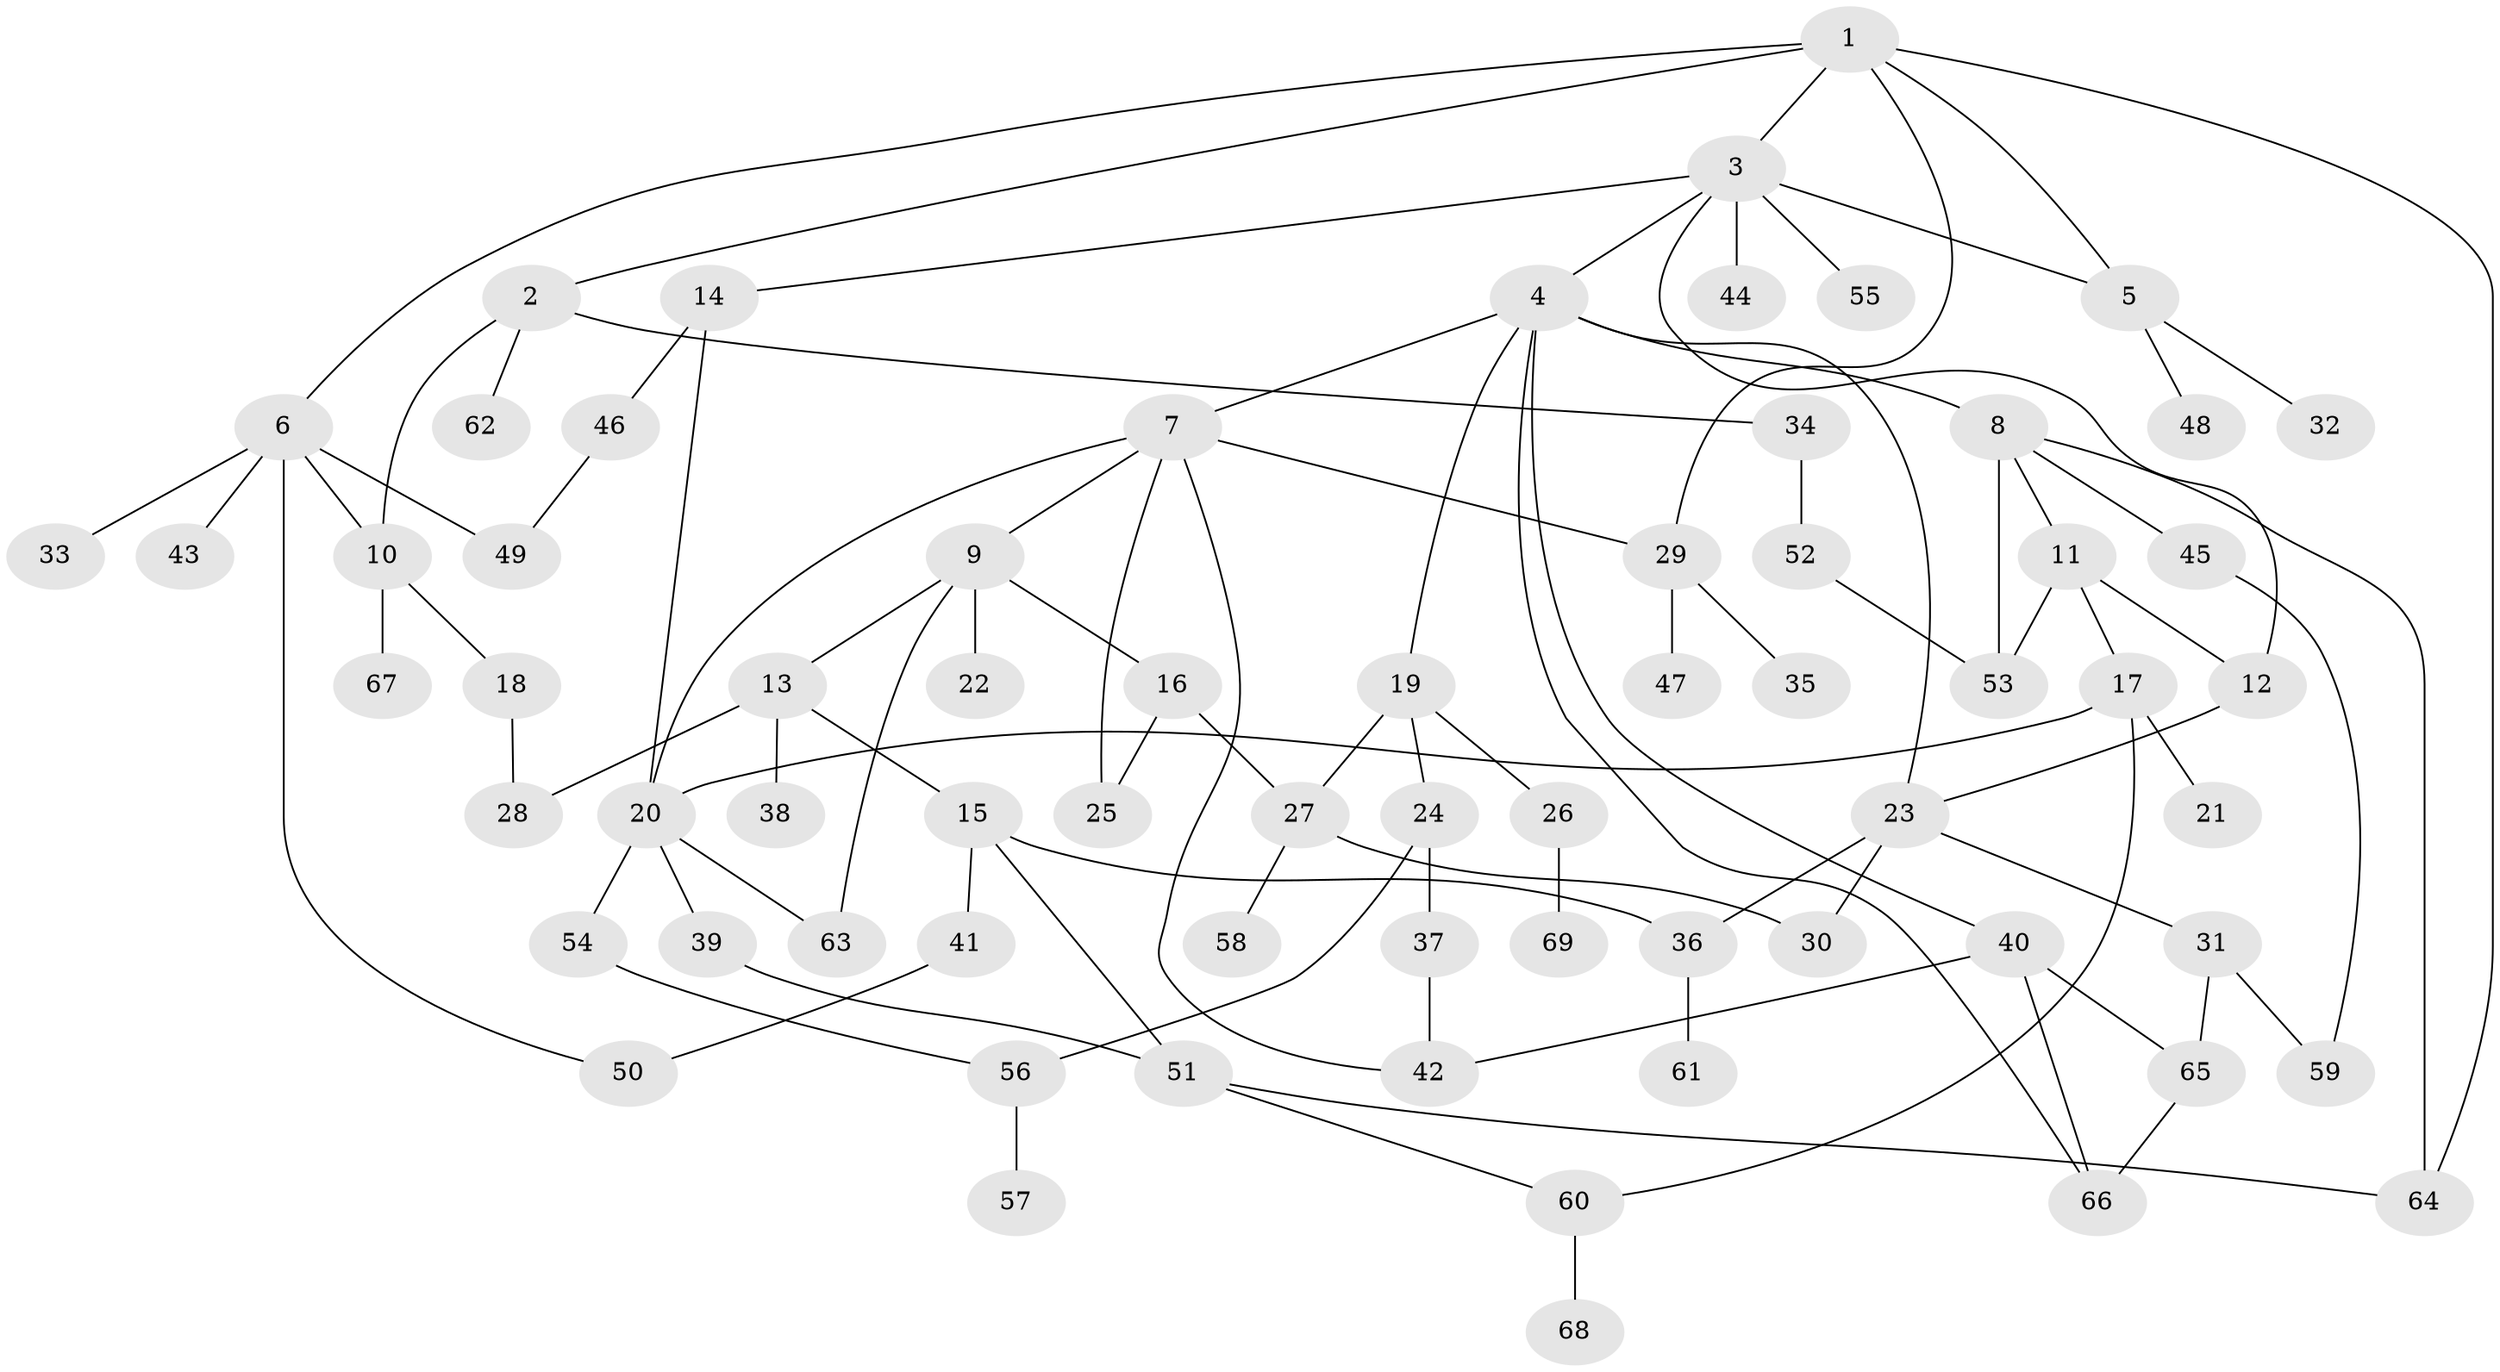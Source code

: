 // coarse degree distribution, {10: 0.04878048780487805, 8: 0.024390243902439025, 3: 0.17073170731707318, 6: 0.07317073170731707, 7: 0.07317073170731707, 4: 0.07317073170731707, 1: 0.34146341463414637, 2: 0.1951219512195122}
// Generated by graph-tools (version 1.1) at 2025/16/03/04/25 18:16:56]
// undirected, 69 vertices, 96 edges
graph export_dot {
graph [start="1"]
  node [color=gray90,style=filled];
  1;
  2;
  3;
  4;
  5;
  6;
  7;
  8;
  9;
  10;
  11;
  12;
  13;
  14;
  15;
  16;
  17;
  18;
  19;
  20;
  21;
  22;
  23;
  24;
  25;
  26;
  27;
  28;
  29;
  30;
  31;
  32;
  33;
  34;
  35;
  36;
  37;
  38;
  39;
  40;
  41;
  42;
  43;
  44;
  45;
  46;
  47;
  48;
  49;
  50;
  51;
  52;
  53;
  54;
  55;
  56;
  57;
  58;
  59;
  60;
  61;
  62;
  63;
  64;
  65;
  66;
  67;
  68;
  69;
  1 -- 2;
  1 -- 3;
  1 -- 6;
  1 -- 29;
  1 -- 64;
  1 -- 5;
  2 -- 34;
  2 -- 62;
  2 -- 10;
  3 -- 4;
  3 -- 5;
  3 -- 12;
  3 -- 14;
  3 -- 44;
  3 -- 55;
  4 -- 7;
  4 -- 8;
  4 -- 19;
  4 -- 40;
  4 -- 66;
  4 -- 23;
  5 -- 32;
  5 -- 48;
  6 -- 10;
  6 -- 33;
  6 -- 43;
  6 -- 50;
  6 -- 49;
  7 -- 9;
  7 -- 20;
  7 -- 42;
  7 -- 29;
  7 -- 25;
  8 -- 11;
  8 -- 45;
  8 -- 53;
  8 -- 64;
  9 -- 13;
  9 -- 16;
  9 -- 22;
  9 -- 63;
  10 -- 18;
  10 -- 67;
  11 -- 17;
  11 -- 53;
  11 -- 12;
  12 -- 23;
  13 -- 15;
  13 -- 38;
  13 -- 28;
  14 -- 20;
  14 -- 46;
  15 -- 36;
  15 -- 41;
  15 -- 51;
  16 -- 25;
  16 -- 27;
  17 -- 21;
  17 -- 60;
  17 -- 20;
  18 -- 28;
  19 -- 24;
  19 -- 26;
  19 -- 27;
  20 -- 39;
  20 -- 54;
  20 -- 63;
  23 -- 31;
  23 -- 30;
  23 -- 36;
  24 -- 37;
  24 -- 56;
  26 -- 69;
  27 -- 30;
  27 -- 58;
  29 -- 35;
  29 -- 47;
  31 -- 59;
  31 -- 65;
  34 -- 52;
  36 -- 61;
  37 -- 42;
  39 -- 51;
  40 -- 65;
  40 -- 66;
  40 -- 42;
  41 -- 50;
  45 -- 59;
  46 -- 49;
  51 -- 60;
  51 -- 64;
  52 -- 53;
  54 -- 56;
  56 -- 57;
  60 -- 68;
  65 -- 66;
}
